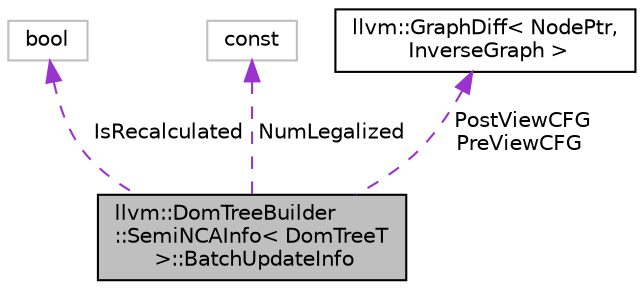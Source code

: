 digraph "llvm::DomTreeBuilder::SemiNCAInfo&lt; DomTreeT &gt;::BatchUpdateInfo"
{
 // LATEX_PDF_SIZE
  bgcolor="transparent";
  edge [fontname="Helvetica",fontsize="10",labelfontname="Helvetica",labelfontsize="10"];
  node [fontname="Helvetica",fontsize="10",shape=record];
  Node1 [label="llvm::DomTreeBuilder\l::SemiNCAInfo\< DomTreeT\l \>::BatchUpdateInfo",height=0.2,width=0.4,color="black", fillcolor="grey75", style="filled", fontcolor="black",tooltip=" "];
  Node2 -> Node1 [dir="back",color="darkorchid3",fontsize="10",style="dashed",label=" IsRecalculated" ,fontname="Helvetica"];
  Node2 [label="bool",height=0.2,width=0.4,color="grey75",tooltip=" "];
  Node3 -> Node1 [dir="back",color="darkorchid3",fontsize="10",style="dashed",label=" NumLegalized" ,fontname="Helvetica"];
  Node3 [label="const",height=0.2,width=0.4,color="grey75",tooltip=" "];
  Node4 -> Node1 [dir="back",color="darkorchid3",fontsize="10",style="dashed",label=" PostViewCFG\nPreViewCFG" ,fontname="Helvetica"];
  Node4 [label="llvm::GraphDiff\< NodePtr,\l InverseGraph \>",height=0.2,width=0.4,color="black",URL="$classllvm_1_1GraphDiff.html",tooltip=" "];
}
